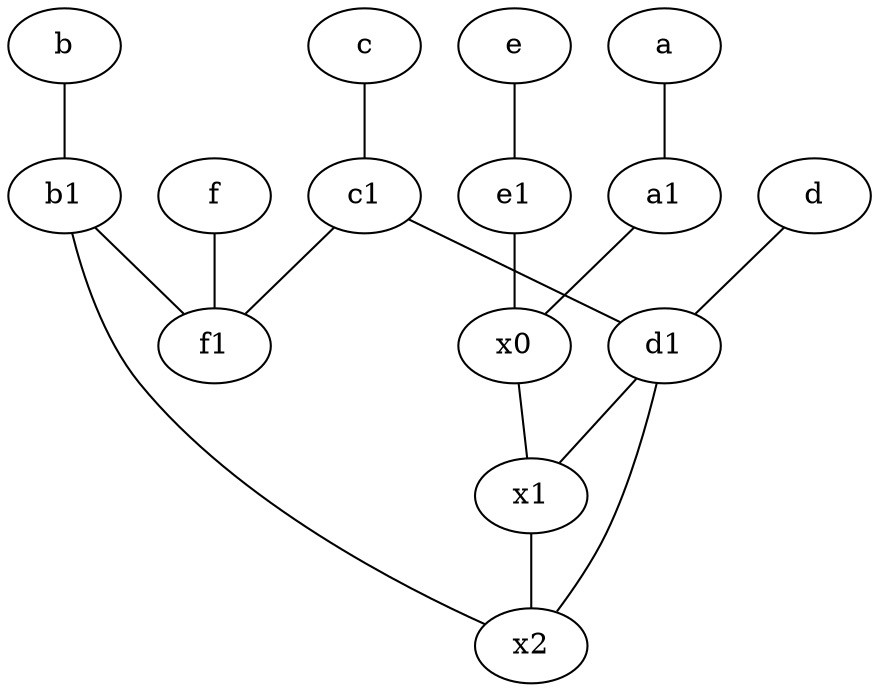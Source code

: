 graph {
	node [labelfontsize=50]
	f [labelfontsize=50 pos="3,9!"]
	a [labelfontsize=50 pos="8,2!"]
	d1 [labelfontsize=50 pos="3,5!"]
	b [labelfontsize=50 pos="10,4!"]
	d [labelfontsize=50 pos="2,5!"]
	c1 [labelfontsize=50 pos="4.5,3!"]
	e [labelfontsize=50 pos="7,9!"]
	e1 [labelfontsize=50 pos="7,7!"]
	b1 [labelfontsize=50 pos="9,4!"]
	x2 [labelfontsize=50]
	x0 [labelfontsize=50]
	f1 [labelfontsize=50 pos="3,8!"]
	a1 [labelfontsize=50 pos="8,3!"]
	c [labelfontsize=50 pos="4.5,2!"]
	x1 [labelfontsize=50]
	b1 -- f1
	d1 -- x2
	b1 -- x2
	e1 -- x0
	x0 -- x1
	a -- a1
	d -- d1
	f -- f1
	b -- b1
	d1 -- x1
	c1 -- d1
	c1 -- f1
	c -- c1
	x1 -- x2
	a1 -- x0
	e -- e1
}
